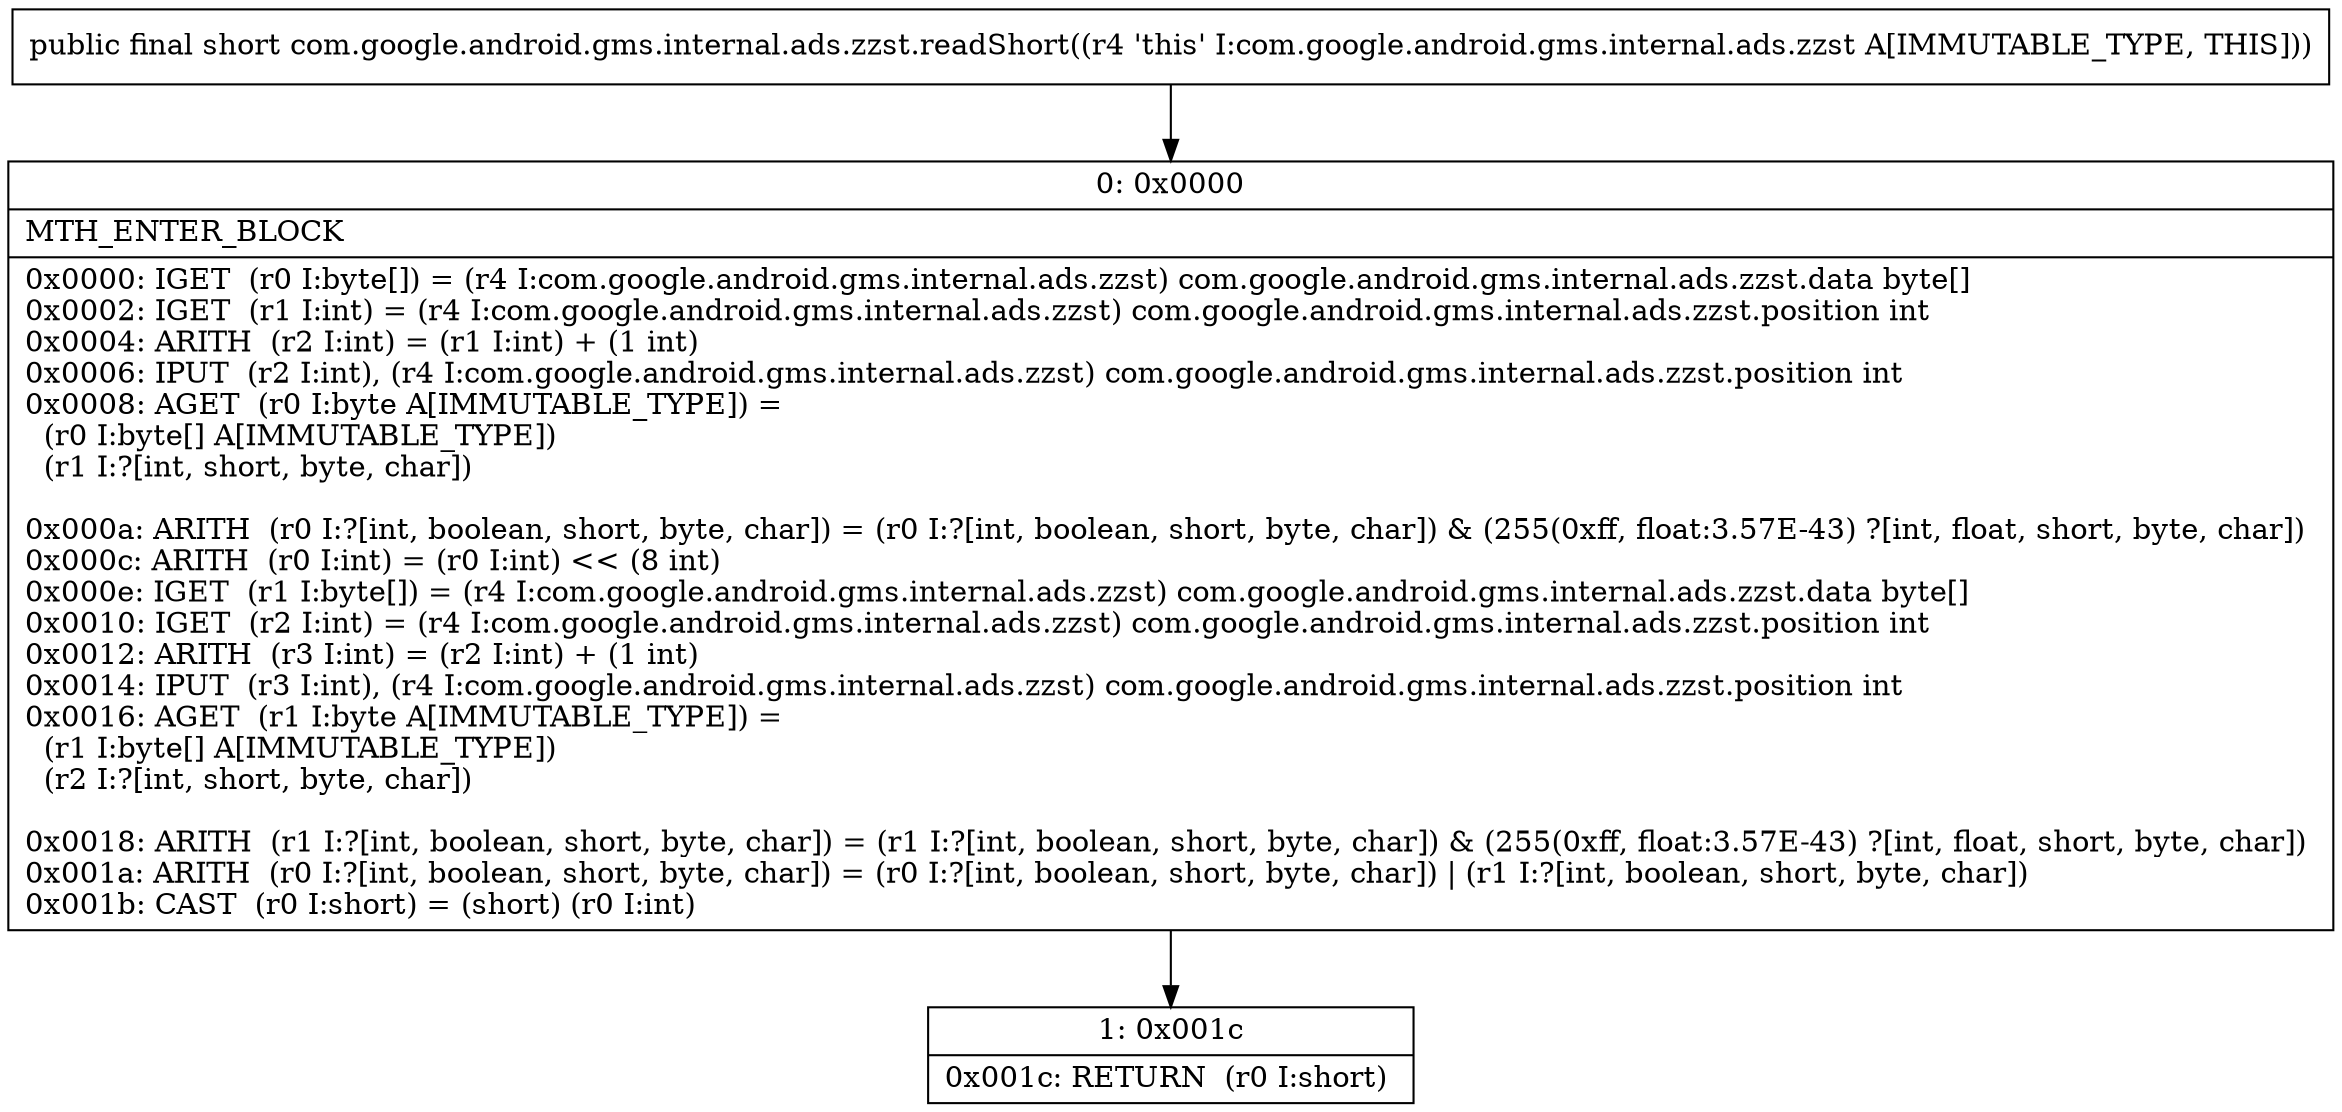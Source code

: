 digraph "CFG forcom.google.android.gms.internal.ads.zzst.readShort()S" {
Node_0 [shape=record,label="{0\:\ 0x0000|MTH_ENTER_BLOCK\l|0x0000: IGET  (r0 I:byte[]) = (r4 I:com.google.android.gms.internal.ads.zzst) com.google.android.gms.internal.ads.zzst.data byte[] \l0x0002: IGET  (r1 I:int) = (r4 I:com.google.android.gms.internal.ads.zzst) com.google.android.gms.internal.ads.zzst.position int \l0x0004: ARITH  (r2 I:int) = (r1 I:int) + (1 int) \l0x0006: IPUT  (r2 I:int), (r4 I:com.google.android.gms.internal.ads.zzst) com.google.android.gms.internal.ads.zzst.position int \l0x0008: AGET  (r0 I:byte A[IMMUTABLE_TYPE]) = \l  (r0 I:byte[] A[IMMUTABLE_TYPE])\l  (r1 I:?[int, short, byte, char])\l \l0x000a: ARITH  (r0 I:?[int, boolean, short, byte, char]) = (r0 I:?[int, boolean, short, byte, char]) & (255(0xff, float:3.57E\-43) ?[int, float, short, byte, char]) \l0x000c: ARITH  (r0 I:int) = (r0 I:int) \<\< (8 int) \l0x000e: IGET  (r1 I:byte[]) = (r4 I:com.google.android.gms.internal.ads.zzst) com.google.android.gms.internal.ads.zzst.data byte[] \l0x0010: IGET  (r2 I:int) = (r4 I:com.google.android.gms.internal.ads.zzst) com.google.android.gms.internal.ads.zzst.position int \l0x0012: ARITH  (r3 I:int) = (r2 I:int) + (1 int) \l0x0014: IPUT  (r3 I:int), (r4 I:com.google.android.gms.internal.ads.zzst) com.google.android.gms.internal.ads.zzst.position int \l0x0016: AGET  (r1 I:byte A[IMMUTABLE_TYPE]) = \l  (r1 I:byte[] A[IMMUTABLE_TYPE])\l  (r2 I:?[int, short, byte, char])\l \l0x0018: ARITH  (r1 I:?[int, boolean, short, byte, char]) = (r1 I:?[int, boolean, short, byte, char]) & (255(0xff, float:3.57E\-43) ?[int, float, short, byte, char]) \l0x001a: ARITH  (r0 I:?[int, boolean, short, byte, char]) = (r0 I:?[int, boolean, short, byte, char]) \| (r1 I:?[int, boolean, short, byte, char]) \l0x001b: CAST  (r0 I:short) = (short) (r0 I:int) \l}"];
Node_1 [shape=record,label="{1\:\ 0x001c|0x001c: RETURN  (r0 I:short) \l}"];
MethodNode[shape=record,label="{public final short com.google.android.gms.internal.ads.zzst.readShort((r4 'this' I:com.google.android.gms.internal.ads.zzst A[IMMUTABLE_TYPE, THIS])) }"];
MethodNode -> Node_0;
Node_0 -> Node_1;
}

